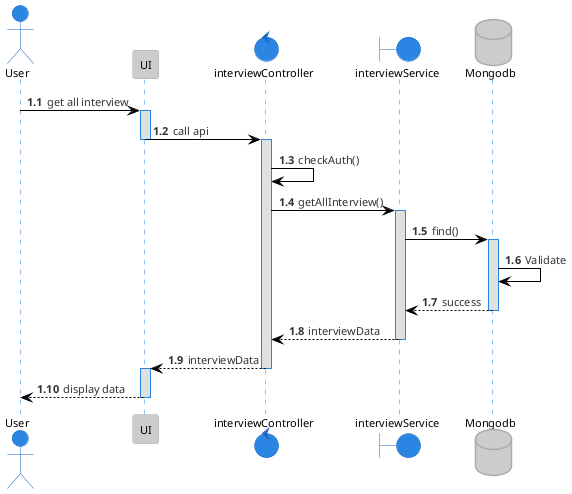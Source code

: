 @startuml getAllInterview
!theme reddress-lightblue

autonumber 1.1
actor User
participant UI
control  interviewController
boundary interviewService
database Mongodb


User -> UI: get all interview
activate UI
UI -> interviewController: call api
deactivate UI
activate interviewController
interviewController -> interviewController: checkAuth()
interviewController -> interviewService: getAllInterview()
activate interviewService
interviewService -> Mongodb: find()
activate Mongodb
Mongodb -> Mongodb: Validate
Mongodb --> interviewService: success
deactivate Mongodb
interviewService --> interviewController: interviewData
deactivate interviewService
interviewController --> UI: interviewData
deactivate interviewController
activate UI
UI --> User: display data
deactivate UI

@enduml
